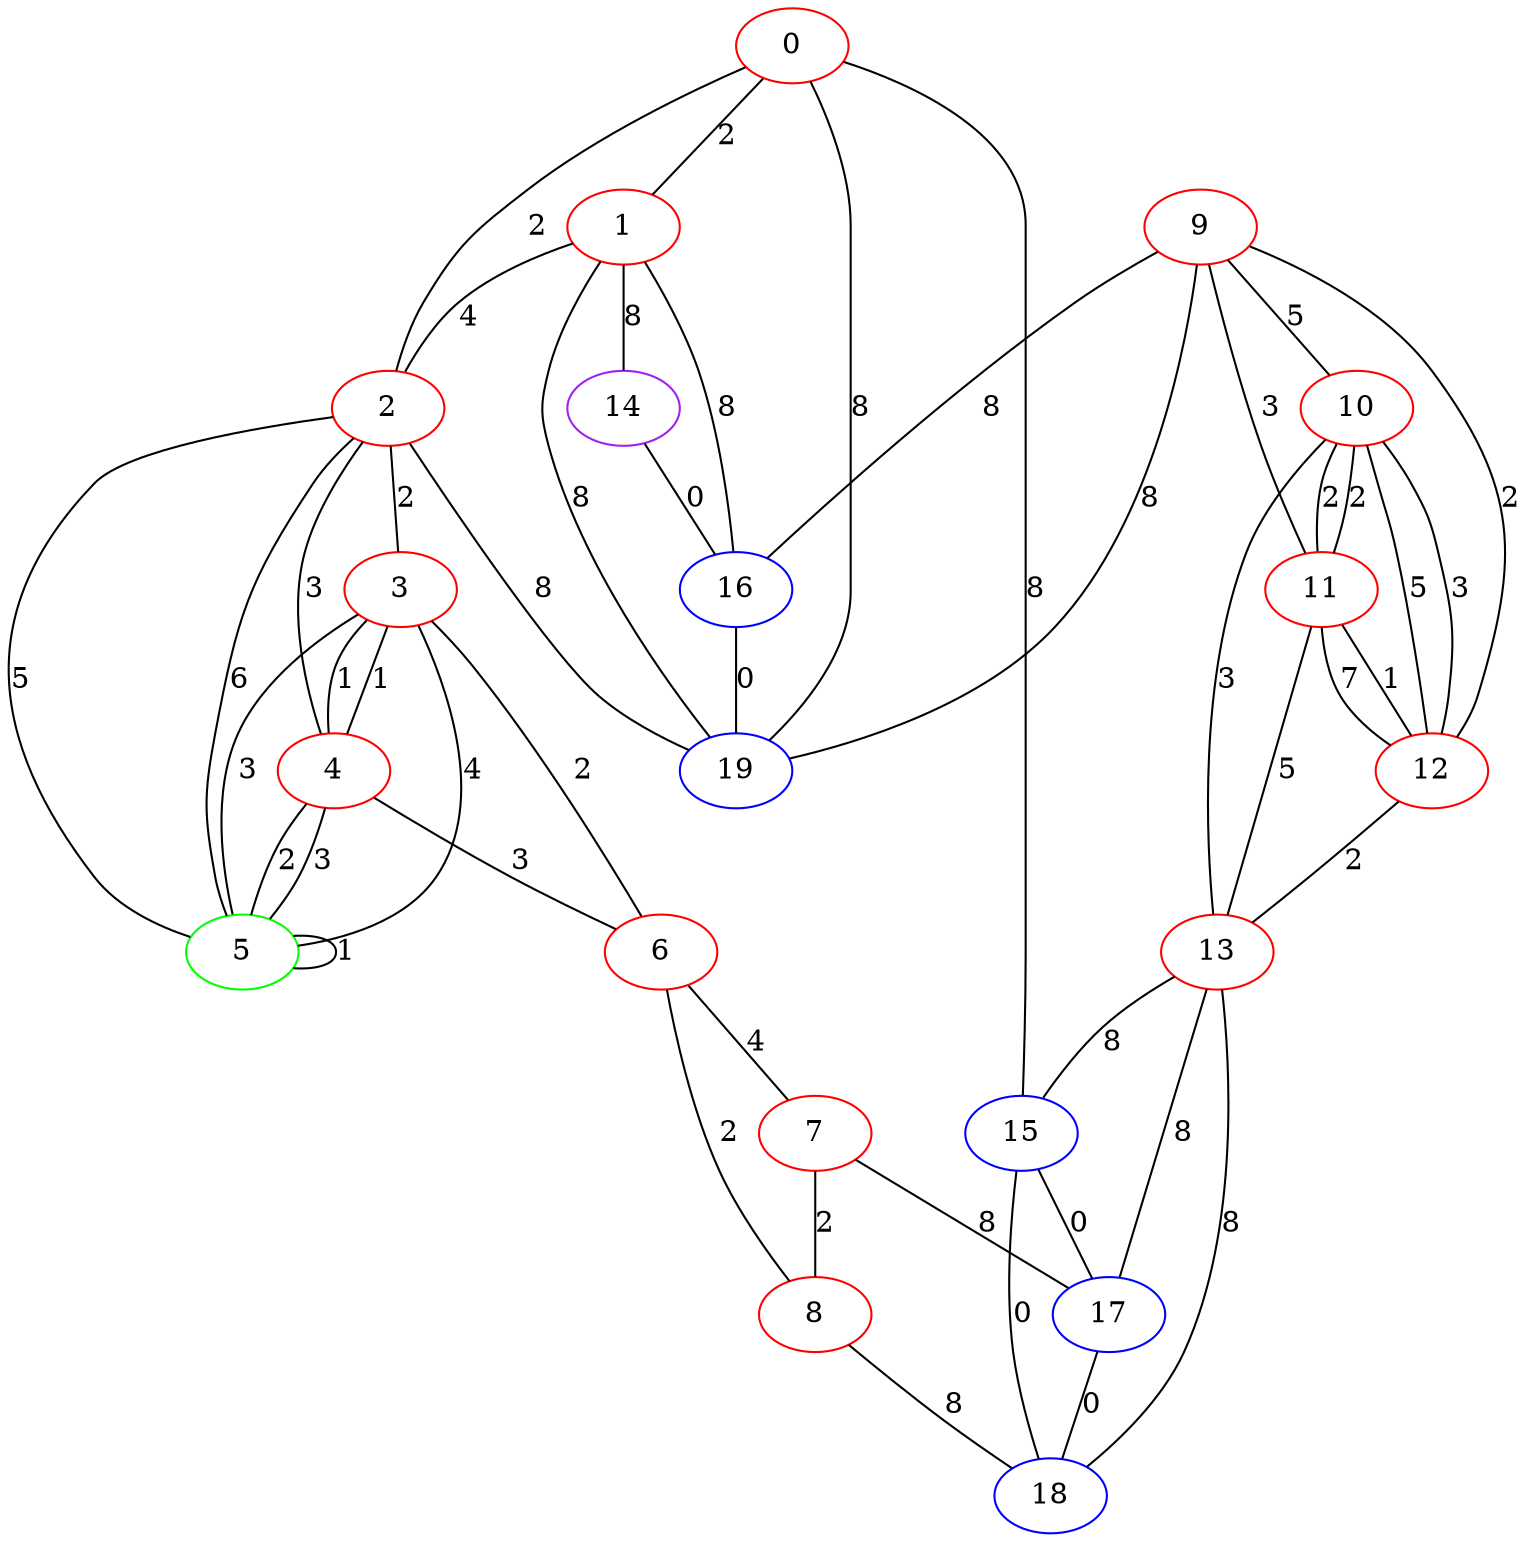 graph "" {
0 [color=red, weight=1];
1 [color=red, weight=1];
2 [color=red, weight=1];
3 [color=red, weight=1];
4 [color=red, weight=1];
5 [color=green, weight=2];
6 [color=red, weight=1];
7 [color=red, weight=1];
8 [color=red, weight=1];
9 [color=red, weight=1];
10 [color=red, weight=1];
11 [color=red, weight=1];
12 [color=red, weight=1];
13 [color=red, weight=1];
14 [color=purple, weight=4];
15 [color=blue, weight=3];
16 [color=blue, weight=3];
17 [color=blue, weight=3];
18 [color=blue, weight=3];
19 [color=blue, weight=3];
0 -- 1  [key=0, label=2];
0 -- 2  [key=0, label=2];
0 -- 19  [key=0, label=8];
0 -- 15  [key=0, label=8];
1 -- 16  [key=0, label=8];
1 -- 2  [key=0, label=4];
1 -- 19  [key=0, label=8];
1 -- 14  [key=0, label=8];
2 -- 3  [key=0, label=2];
2 -- 4  [key=0, label=3];
2 -- 5  [key=0, label=5];
2 -- 5  [key=1, label=6];
2 -- 19  [key=0, label=8];
3 -- 4  [key=0, label=1];
3 -- 4  [key=1, label=1];
3 -- 5  [key=0, label=3];
3 -- 5  [key=1, label=4];
3 -- 6  [key=0, label=2];
4 -- 5  [key=0, label=2];
4 -- 5  [key=1, label=3];
4 -- 6  [key=0, label=3];
5 -- 5  [key=0, label=1];
6 -- 8  [key=0, label=2];
6 -- 7  [key=0, label=4];
7 -- 8  [key=0, label=2];
7 -- 17  [key=0, label=8];
8 -- 18  [key=0, label=8];
9 -- 16  [key=0, label=8];
9 -- 19  [key=0, label=8];
9 -- 10  [key=0, label=5];
9 -- 11  [key=0, label=3];
9 -- 12  [key=0, label=2];
10 -- 11  [key=0, label=2];
10 -- 11  [key=1, label=2];
10 -- 12  [key=0, label=5];
10 -- 12  [key=1, label=3];
10 -- 13  [key=0, label=3];
11 -- 12  [key=0, label=7];
11 -- 12  [key=1, label=1];
11 -- 13  [key=0, label=5];
12 -- 13  [key=0, label=2];
13 -- 15  [key=0, label=8];
13 -- 17  [key=0, label=8];
13 -- 18  [key=0, label=8];
14 -- 16  [key=0, label=0];
15 -- 17  [key=0, label=0];
15 -- 18  [key=0, label=0];
16 -- 19  [key=0, label=0];
17 -- 18  [key=0, label=0];
}
